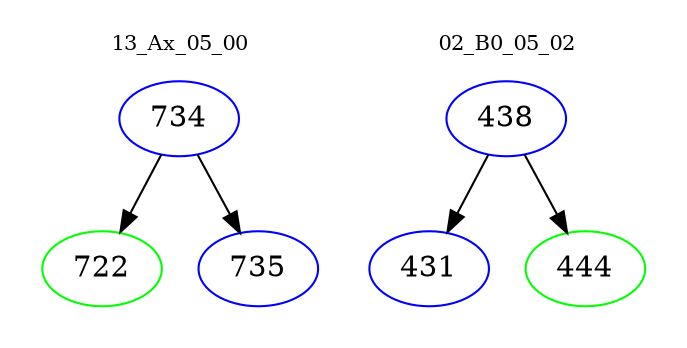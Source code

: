 digraph{
subgraph cluster_0 {
color = white
label = "13_Ax_05_00";
fontsize=10;
T0_734 [label="734", color="blue"]
T0_734 -> T0_722 [color="black"]
T0_722 [label="722", color="green"]
T0_734 -> T0_735 [color="black"]
T0_735 [label="735", color="blue"]
}
subgraph cluster_1 {
color = white
label = "02_B0_05_02";
fontsize=10;
T1_438 [label="438", color="blue"]
T1_438 -> T1_431 [color="black"]
T1_431 [label="431", color="blue"]
T1_438 -> T1_444 [color="black"]
T1_444 [label="444", color="green"]
}
}
